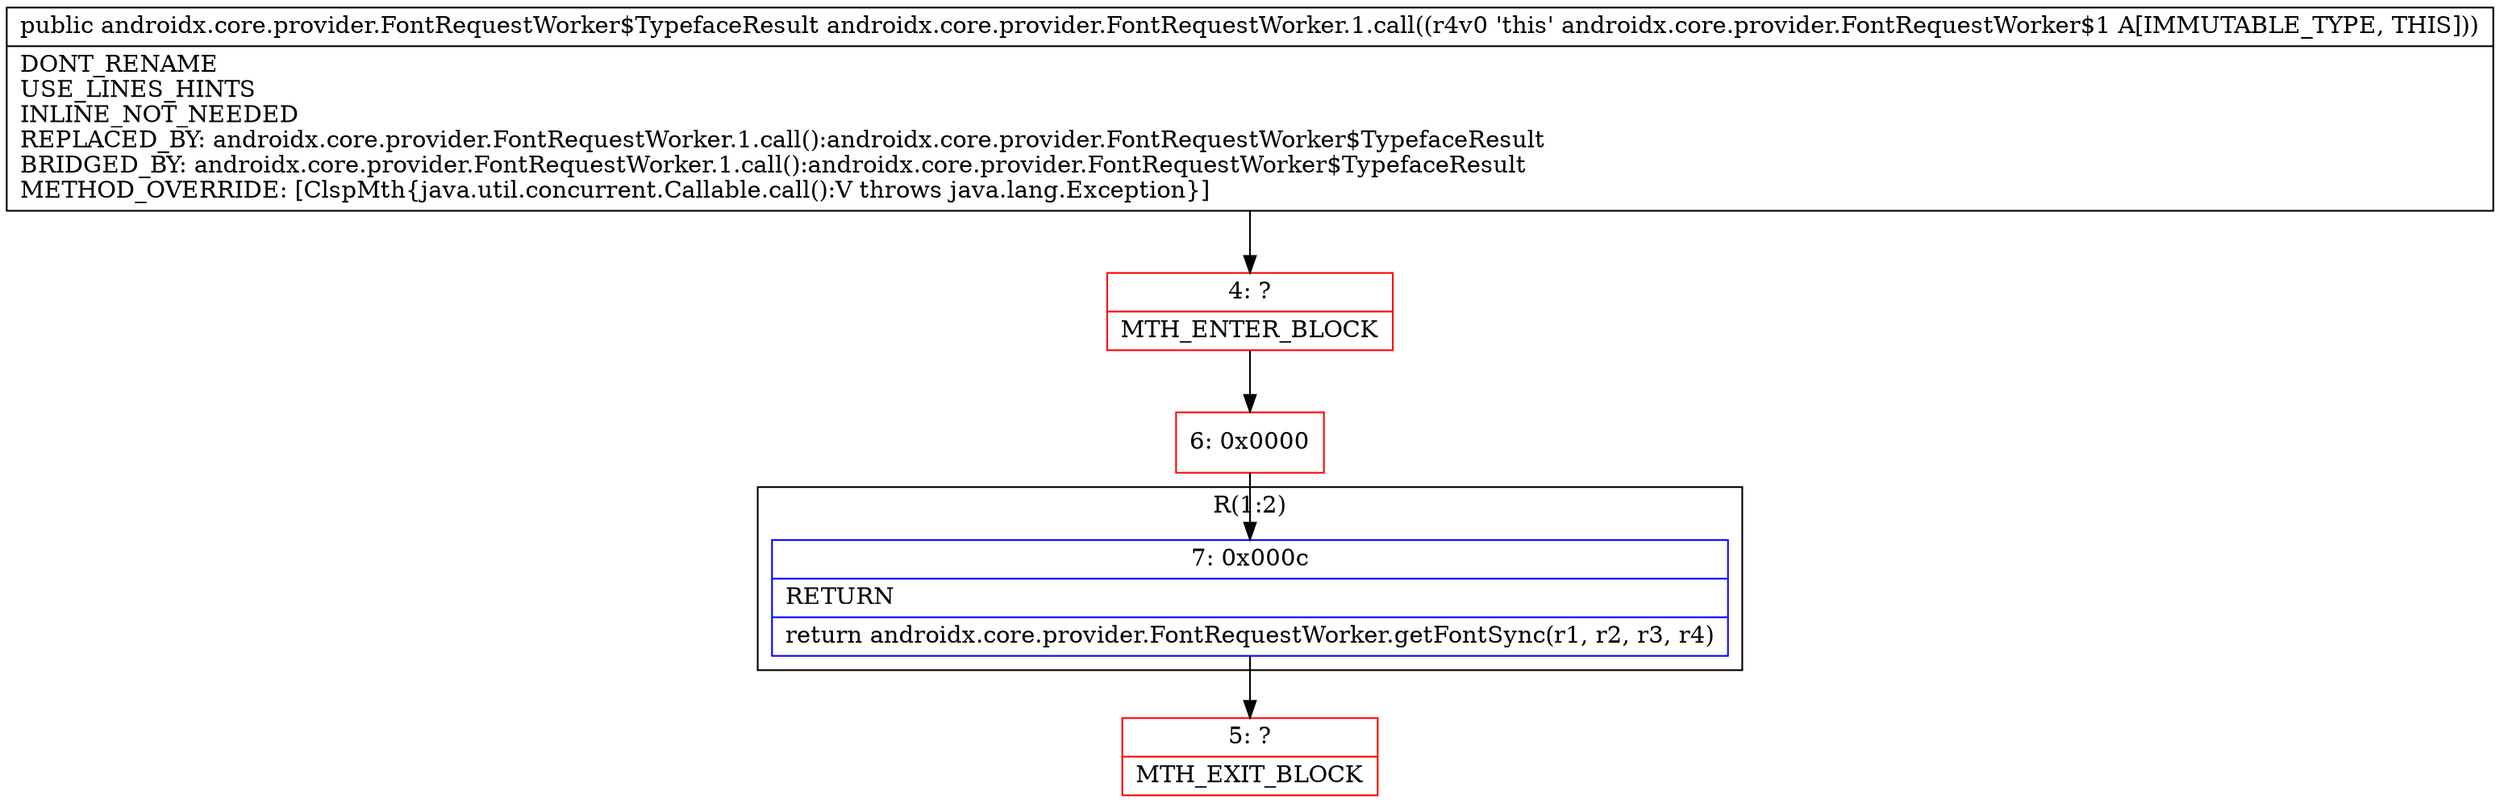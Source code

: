 digraph "CFG forandroidx.core.provider.FontRequestWorker.1.call()Landroidx\/core\/provider\/FontRequestWorker$TypefaceResult;" {
subgraph cluster_Region_981734178 {
label = "R(1:2)";
node [shape=record,color=blue];
Node_7 [shape=record,label="{7\:\ 0x000c|RETURN\l|return androidx.core.provider.FontRequestWorker.getFontSync(r1, r2, r3, r4)\l}"];
}
Node_4 [shape=record,color=red,label="{4\:\ ?|MTH_ENTER_BLOCK\l}"];
Node_6 [shape=record,color=red,label="{6\:\ 0x0000}"];
Node_5 [shape=record,color=red,label="{5\:\ ?|MTH_EXIT_BLOCK\l}"];
MethodNode[shape=record,label="{public androidx.core.provider.FontRequestWorker$TypefaceResult androidx.core.provider.FontRequestWorker.1.call((r4v0 'this' androidx.core.provider.FontRequestWorker$1 A[IMMUTABLE_TYPE, THIS]))  | DONT_RENAME\lUSE_LINES_HINTS\lINLINE_NOT_NEEDED\lREPLACED_BY: androidx.core.provider.FontRequestWorker.1.call():androidx.core.provider.FontRequestWorker$TypefaceResult\lBRIDGED_BY: androidx.core.provider.FontRequestWorker.1.call():androidx.core.provider.FontRequestWorker$TypefaceResult\lMETHOD_OVERRIDE: [ClspMth\{java.util.concurrent.Callable.call():V throws java.lang.Exception\}]\l}"];
MethodNode -> Node_4;Node_7 -> Node_5;
Node_4 -> Node_6;
Node_6 -> Node_7;
}

